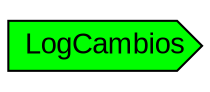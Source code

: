 digraph G
{
LogCambios [shape = cds, fontname = Arial, fontcolor = black, style=filled, fillcolor = green]
node [shape = box, fontname = Arial, fontcolor = black, color = green];
 
}